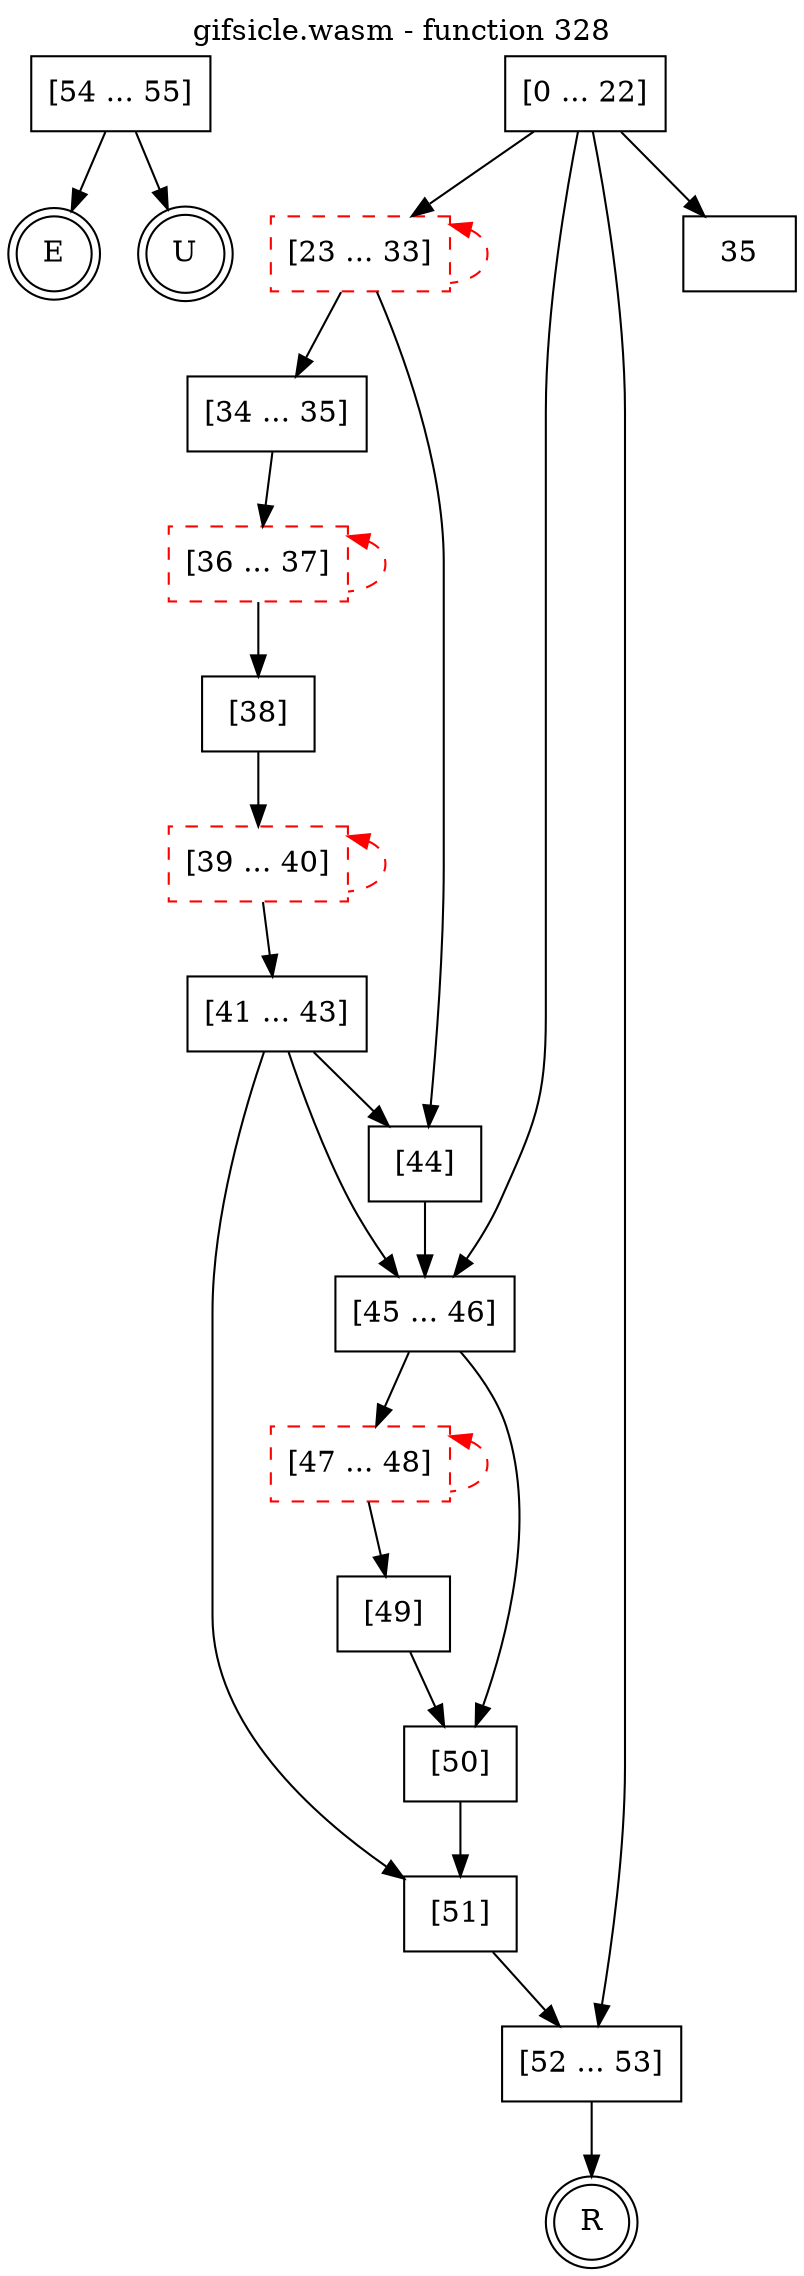 digraph finite_state_machine {
    label = "gifsicle.wasm - function 328"
    labelloc =  t
    labelfontsize = 16
    labelfontcolor = black
    labelfontname = "Helvetica"
    node [shape = doublecircle]; E U R ;
    node [shape = box];
    node [shape=box, color=black, style=solid] 0[label="[0 ... 22]"]
    node [shape=box, color=red, style=dashed] 23[label="[23 ... 33]"]
    node [shape=box, color=black, style=solid] 34[label="[34 ... 35]"]
    node [shape=box, color=red, style=dashed] 36[label="[36 ... 37]"]
    node [shape=box, color=black, style=solid] 38[label="[38]"]
    node [shape=box, color=red, style=dashed] 39[label="[39 ... 40]"]
    node [shape=box, color=black, style=solid] 41[label="[41 ... 43]"]
    node [shape=box, color=black, style=solid] 44[label="[44]"]
    node [shape=box, color=black, style=solid] 45[label="[45 ... 46]"]
    node [shape=box, color=red, style=dashed] 47[label="[47 ... 48]"]
    node [shape=box, color=black, style=solid] 49[label="[49]"]
    node [shape=box, color=black, style=solid] 50[label="[50]"]
    node [shape=box, color=black, style=solid] 51[label="[51]"]
    node [shape=box, color=black, style=solid] 52[label="[52 ... 53]"]
    node [shape=box, color=black, style=solid] 54[label="[54 ... 55]"]
    node [shape=box, color=black, style=solid] R[label="R"]
    node [shape=box, color=black, style=solid] U[label="U"]
    0 -> 23;
    0 -> 35;
    0 -> 45;
    0 -> 52;
    23 -> 34;
    23 -> 44;
    23 -> 23[style="dashed" color="red" dir=back];
    34 -> 36;
    36 -> 38;
    36 -> 36[style="dashed" color="red" dir=back];
    38 -> 39;
    39 -> 41;
    39 -> 39[style="dashed" color="red" dir=back];
    41 -> 44;
    41 -> 45;
    41 -> 51;
    44 -> 45;
    45 -> 47;
    45 -> 50;
    47 -> 49;
    47 -> 47[style="dashed" color="red" dir=back];
    49 -> 50;
    50 -> 51;
    51 -> 52;
    52 -> R;
    54 -> E;
    54 -> U;
}
